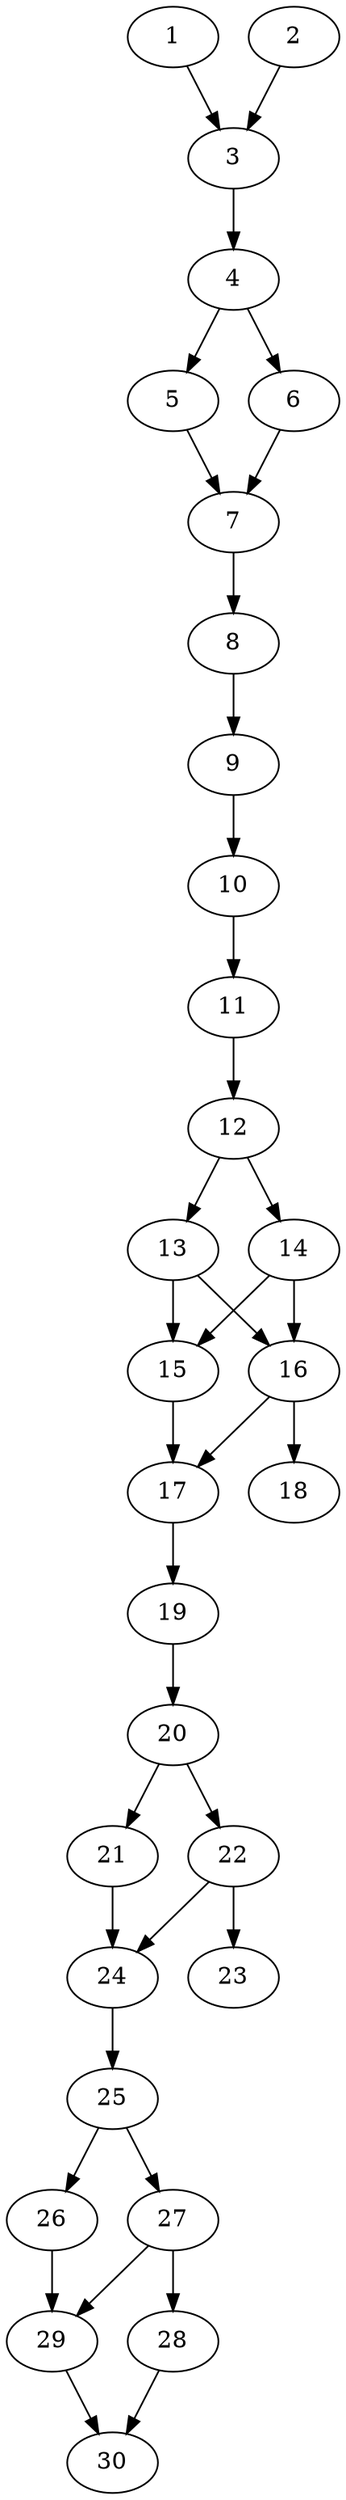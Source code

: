 // DAG automatically generated by daggen at Thu Oct  3 14:04:19 2019
// ./daggen --dot -n 30 --ccr 0.5 --fat 0.3 --regular 0.5 --density 0.9 --mindata 5242880 --maxdata 52428800 
digraph G {
  1 [size="54792192", alpha="0.02", expect_size="27396096"] 
  1 -> 3 [size ="27396096"]
  2 [size="100409344", alpha="0.19", expect_size="50204672"] 
  2 -> 3 [size ="50204672"]
  3 [size="74510336", alpha="0.18", expect_size="37255168"] 
  3 -> 4 [size ="37255168"]
  4 [size="87154688", alpha="0.00", expect_size="43577344"] 
  4 -> 5 [size ="43577344"]
  4 -> 6 [size ="43577344"]
  5 [size="101419008", alpha="0.08", expect_size="50709504"] 
  5 -> 7 [size ="50709504"]
  6 [size="43098112", alpha="0.18", expect_size="21549056"] 
  6 -> 7 [size ="21549056"]
  7 [size="47099904", alpha="0.14", expect_size="23549952"] 
  7 -> 8 [size ="23549952"]
  8 [size="98668544", alpha="0.19", expect_size="49334272"] 
  8 -> 9 [size ="49334272"]
  9 [size="16812032", alpha="0.18", expect_size="8406016"] 
  9 -> 10 [size ="8406016"]
  10 [size="27781120", alpha="0.12", expect_size="13890560"] 
  10 -> 11 [size ="13890560"]
  11 [size="38686720", alpha="0.00", expect_size="19343360"] 
  11 -> 12 [size ="19343360"]
  12 [size="46491648", alpha="0.12", expect_size="23245824"] 
  12 -> 13 [size ="23245824"]
  12 -> 14 [size ="23245824"]
  13 [size="39962624", alpha="0.03", expect_size="19981312"] 
  13 -> 15 [size ="19981312"]
  13 -> 16 [size ="19981312"]
  14 [size="30416896", alpha="0.05", expect_size="15208448"] 
  14 -> 15 [size ="15208448"]
  14 -> 16 [size ="15208448"]
  15 [size="32647168", alpha="0.04", expect_size="16323584"] 
  15 -> 17 [size ="16323584"]
  16 [size="72118272", alpha="0.03", expect_size="36059136"] 
  16 -> 17 [size ="36059136"]
  16 -> 18 [size ="36059136"]
  17 [size="63928320", alpha="0.07", expect_size="31964160"] 
  17 -> 19 [size ="31964160"]
  18 [size="35153920", alpha="0.08", expect_size="17576960"] 
  19 [size="28819456", alpha="0.03", expect_size="14409728"] 
  19 -> 20 [size ="14409728"]
  20 [size="19884032", alpha="0.09", expect_size="9942016"] 
  20 -> 21 [size ="9942016"]
  20 -> 22 [size ="9942016"]
  21 [size="75118592", alpha="0.05", expect_size="37559296"] 
  21 -> 24 [size ="37559296"]
  22 [size="77371392", alpha="0.19", expect_size="38685696"] 
  22 -> 23 [size ="38685696"]
  22 -> 24 [size ="38685696"]
  23 [size="37666816", alpha="0.07", expect_size="18833408"] 
  24 [size="49762304", alpha="0.11", expect_size="24881152"] 
  24 -> 25 [size ="24881152"]
  25 [size="71835648", alpha="0.15", expect_size="35917824"] 
  25 -> 26 [size ="35917824"]
  25 -> 27 [size ="35917824"]
  26 [size="90058752", alpha="0.05", expect_size="45029376"] 
  26 -> 29 [size ="45029376"]
  27 [size="11165696", alpha="0.03", expect_size="5582848"] 
  27 -> 28 [size ="5582848"]
  27 -> 29 [size ="5582848"]
  28 [size="42901504", alpha="0.00", expect_size="21450752"] 
  28 -> 30 [size ="21450752"]
  29 [size="82851840", alpha="0.18", expect_size="41425920"] 
  29 -> 30 [size ="41425920"]
  30 [size="98291712", alpha="0.00", expect_size="49145856"] 
}
